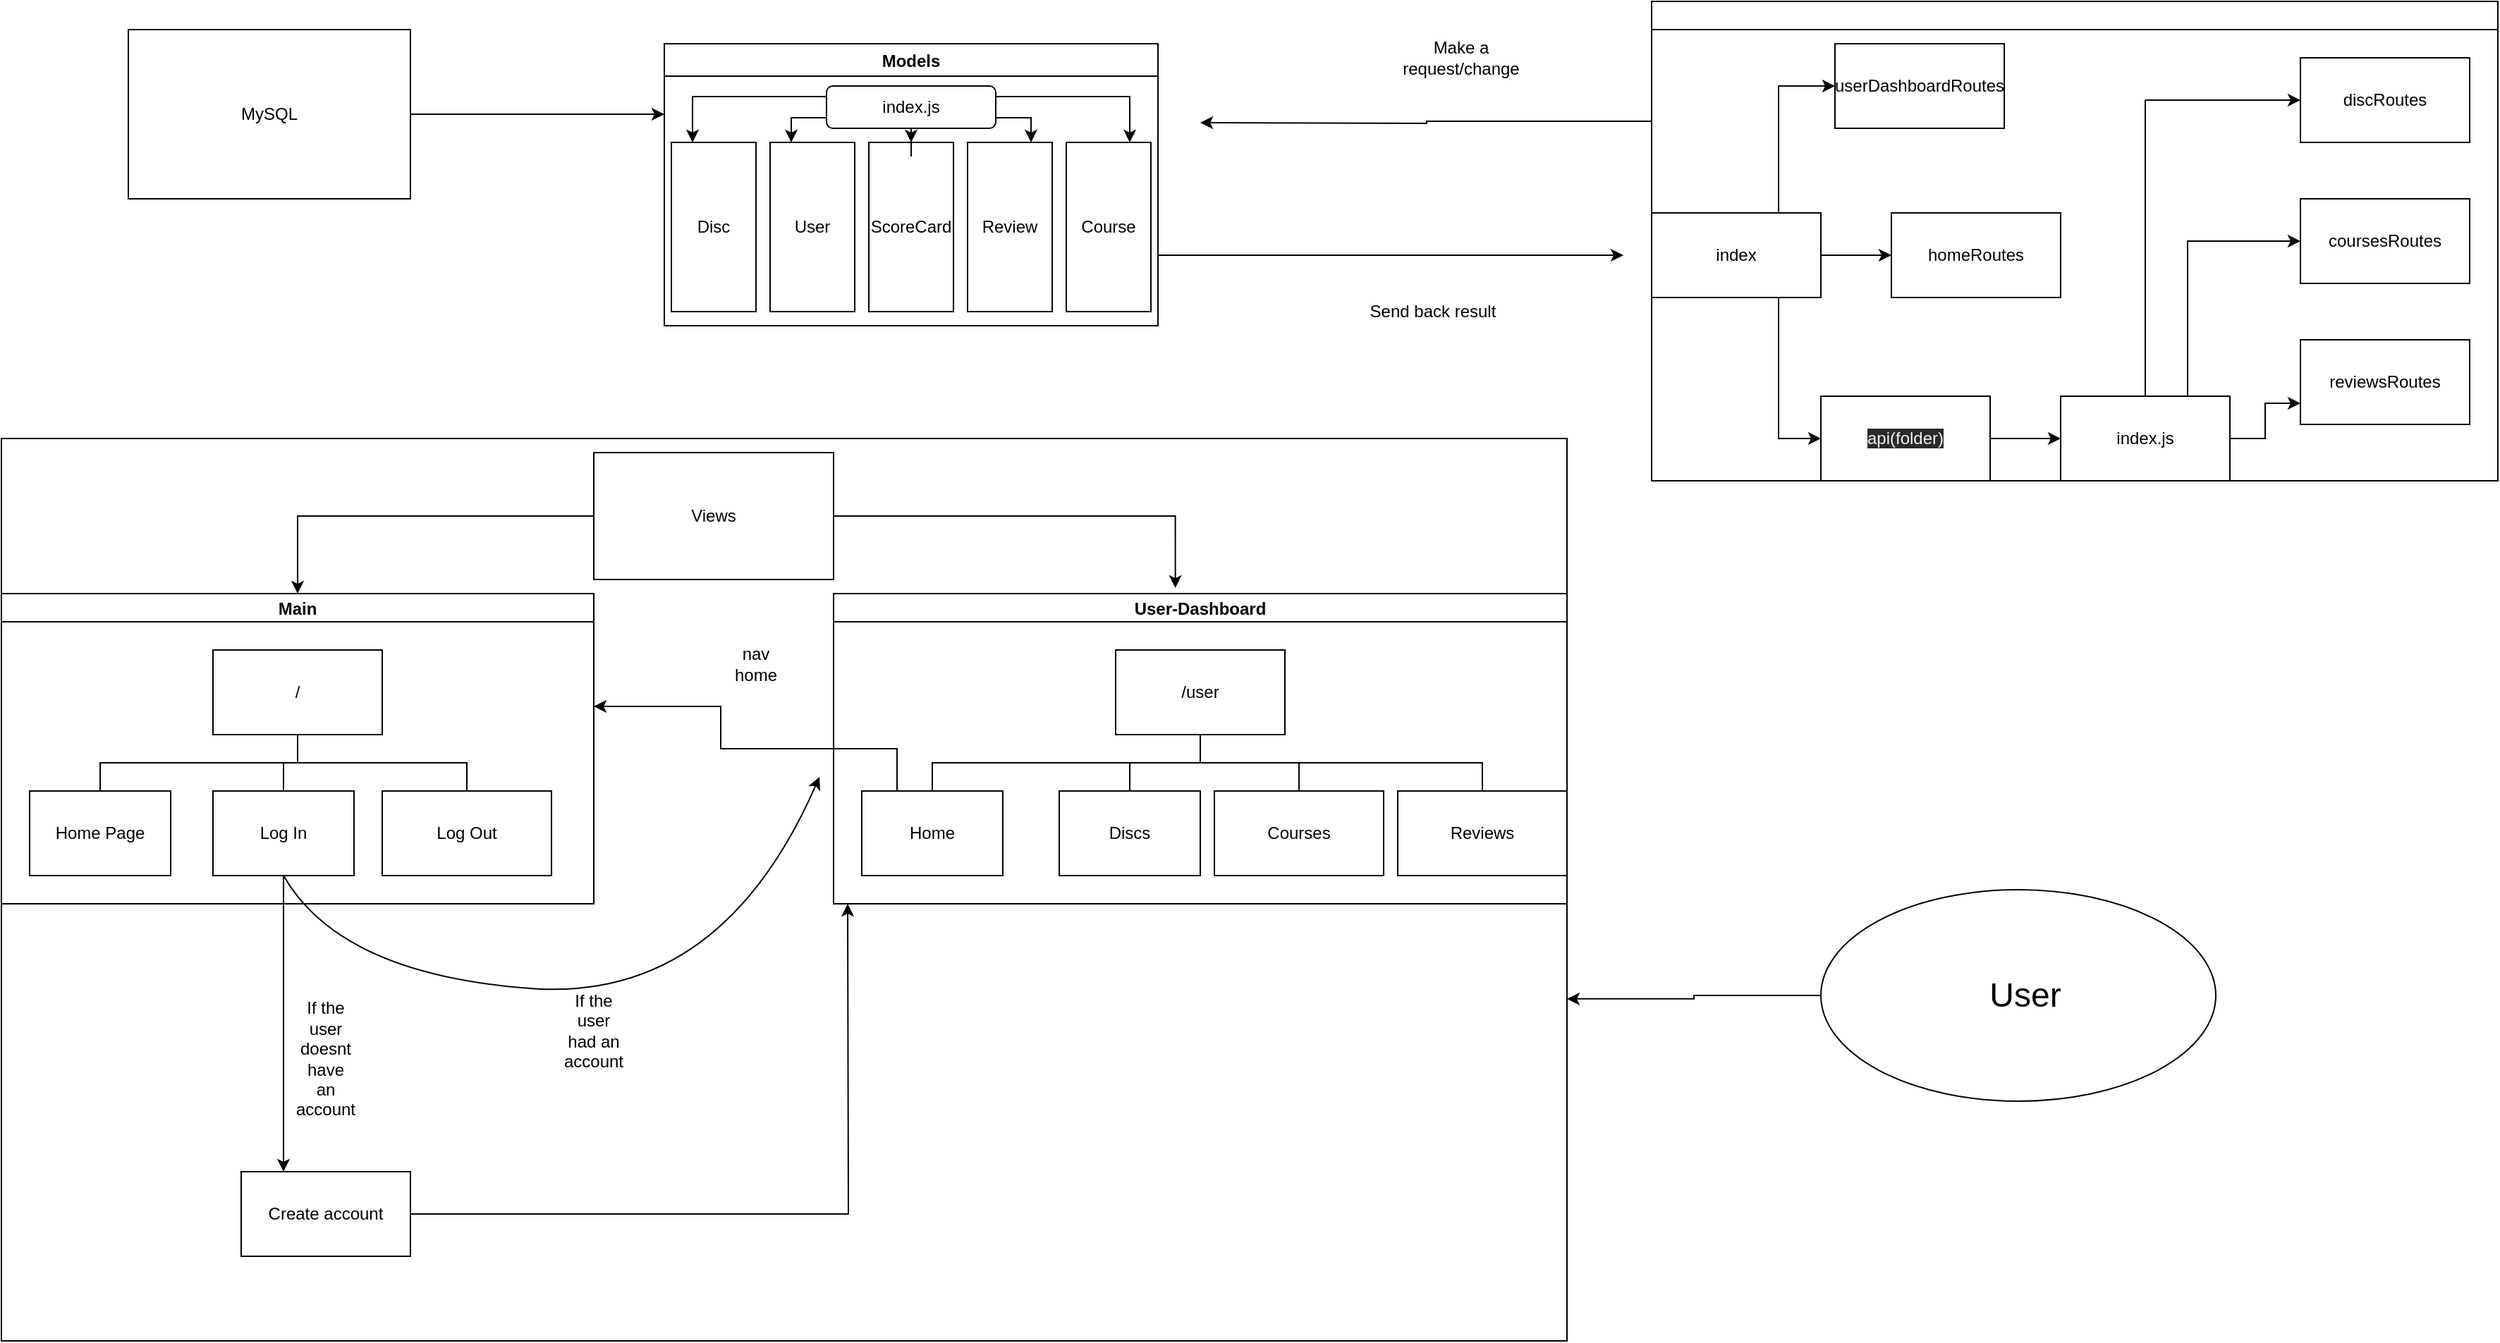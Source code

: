 <mxfile>
    <diagram id="Aul02CURU5zhmVoYF9LV" name="Page-1">
        <mxGraphModel dx="1817" dy="706" grid="1" gridSize="10" guides="1" tooltips="1" connect="1" arrows="1" fold="1" page="1" pageScale="1" pageWidth="850" pageHeight="1100" math="0" shadow="0">
            <root>
                <mxCell id="0"/>
                <mxCell id="1" parent="0"/>
                <mxCell id="65" value="" style="rounded=0;whiteSpace=wrap;html=1;fillColor=none;" parent="1" vertex="1">
                    <mxGeometry x="-820" y="330" width="1110" height="640" as="geometry"/>
                </mxCell>
                <mxCell id="94" style="edgeStyle=orthogonalEdgeStyle;rounded=0;orthogonalLoop=1;jettySize=auto;html=1;exitX=1;exitY=0.75;exitDx=0;exitDy=0;" edge="1" parent="1" source="2">
                    <mxGeometry relative="1" as="geometry">
                        <mxPoint x="330" y="200" as="targetPoint"/>
                    </mxGeometry>
                </mxCell>
                <mxCell id="2" value="Models" style="swimlane;" parent="1" vertex="1">
                    <mxGeometry x="-350" y="50" width="350" height="200" as="geometry"/>
                </mxCell>
                <mxCell id="3" value="Disc" style="rounded=0;whiteSpace=wrap;html=1;direction=south;" parent="2" vertex="1">
                    <mxGeometry x="5" y="70" width="60" height="120" as="geometry"/>
                </mxCell>
                <mxCell id="5" value="User" style="rounded=0;whiteSpace=wrap;html=1;direction=south;" parent="2" vertex="1">
                    <mxGeometry x="75" y="70" width="60" height="120" as="geometry"/>
                </mxCell>
                <mxCell id="4" value="ScoreCard" style="rounded=0;whiteSpace=wrap;html=1;direction=south;" parent="2" vertex="1">
                    <mxGeometry x="145" y="70" width="60" height="120" as="geometry"/>
                </mxCell>
                <mxCell id="6" value="Review&lt;span style=&quot;color: rgba(0 , 0 , 0 , 0) ; font-family: monospace ; font-size: 0px&quot;&gt;%3CmxGraphModel%3E%3Croot%3E%3CmxCell%20id%3D%220%22%2F%3E%3CmxCell%20id%3D%221%22%20parent%3D%220%22%2F%3E%3CmxCell%20id%3D%222%22%20value%3D%22%22%20style%3D%22rounded%3D0%3BwhiteSpace%3Dwrap%3Bhtml%3D1%3Bdirection%3Dsouth%3B%22%20vertex%3D%221%22%20parent%3D%221%22%3E%3CmxGeometry%20x%3D%2290%22%20y%3D%22120%22%20width%3D%2260%22%20height%3D%22120%22%20as%3D%22geometry%22%2F%3E%3C%2FmxCell%3E%3C%2Froot%3E%3C%2FmxGraphModel%3E&lt;/span&gt;" style="rounded=0;whiteSpace=wrap;html=1;direction=south;" parent="2" vertex="1">
                    <mxGeometry x="215" y="70" width="60" height="120" as="geometry"/>
                </mxCell>
                <mxCell id="7" value="Course" style="rounded=0;whiteSpace=wrap;html=1;direction=south;" parent="2" vertex="1">
                    <mxGeometry x="285" y="70" width="60" height="120" as="geometry"/>
                </mxCell>
                <mxCell id="50" value="" style="edgeStyle=orthogonalEdgeStyle;rounded=0;orthogonalLoop=1;jettySize=auto;html=1;" parent="2" source="49" target="4" edge="1">
                    <mxGeometry relative="1" as="geometry"/>
                </mxCell>
                <mxCell id="52" style="edgeStyle=orthogonalEdgeStyle;rounded=0;orthogonalLoop=1;jettySize=auto;html=1;exitX=0;exitY=0.25;exitDx=0;exitDy=0;entryX=0;entryY=0.75;entryDx=0;entryDy=0;" parent="2" source="49" target="3" edge="1">
                    <mxGeometry relative="1" as="geometry"/>
                </mxCell>
                <mxCell id="53" style="edgeStyle=orthogonalEdgeStyle;rounded=0;orthogonalLoop=1;jettySize=auto;html=1;exitX=0;exitY=0.75;exitDx=0;exitDy=0;entryX=0;entryY=0.75;entryDx=0;entryDy=0;" parent="2" source="49" target="5" edge="1">
                    <mxGeometry relative="1" as="geometry"/>
                </mxCell>
                <mxCell id="54" style="edgeStyle=orthogonalEdgeStyle;rounded=0;orthogonalLoop=1;jettySize=auto;html=1;exitX=1;exitY=0.75;exitDx=0;exitDy=0;entryX=0;entryY=0.25;entryDx=0;entryDy=0;" parent="2" source="49" target="6" edge="1">
                    <mxGeometry relative="1" as="geometry"/>
                </mxCell>
                <mxCell id="55" style="edgeStyle=orthogonalEdgeStyle;rounded=0;orthogonalLoop=1;jettySize=auto;html=1;exitX=1;exitY=0.25;exitDx=0;exitDy=0;entryX=0;entryY=0.25;entryDx=0;entryDy=0;" parent="2" source="49" target="7" edge="1">
                    <mxGeometry relative="1" as="geometry"/>
                </mxCell>
                <mxCell id="49" value="index.js" style="rounded=1;whiteSpace=wrap;html=1;" parent="2" vertex="1">
                    <mxGeometry x="115" y="30" width="120" height="30" as="geometry"/>
                </mxCell>
                <mxCell id="8" value="Main" style="swimlane;startSize=20;horizontal=1;containerType=tree;newEdgeStyle={&quot;edgeStyle&quot;:&quot;elbowEdgeStyle&quot;,&quot;startArrow&quot;:&quot;none&quot;,&quot;endArrow&quot;:&quot;none&quot;};" parent="1" vertex="1">
                    <mxGeometry x="-820" y="440" width="420" height="220" as="geometry"/>
                </mxCell>
                <mxCell id="9" value="" style="edgeStyle=elbowEdgeStyle;elbow=vertical;startArrow=none;endArrow=none;rounded=0;" parent="8" source="11" target="12" edge="1">
                    <mxGeometry relative="1" as="geometry"/>
                </mxCell>
                <mxCell id="10" value="" style="edgeStyle=elbowEdgeStyle;elbow=vertical;startArrow=none;endArrow=none;rounded=0;" parent="8" source="11" target="13" edge="1">
                    <mxGeometry relative="1" as="geometry"/>
                </mxCell>
                <UserObject label="/" treeRoot="1" id="11">
                    <mxCell style="whiteSpace=wrap;html=1;align=center;treeFolding=1;treeMoving=1;newEdgeStyle={&quot;edgeStyle&quot;:&quot;elbowEdgeStyle&quot;,&quot;startArrow&quot;:&quot;none&quot;,&quot;endArrow&quot;:&quot;none&quot;};" parent="8" vertex="1">
                        <mxGeometry x="150" y="40" width="120" height="60" as="geometry"/>
                    </mxCell>
                </UserObject>
                <mxCell id="12" value="Home Page" style="whiteSpace=wrap;html=1;align=center;verticalAlign=middle;treeFolding=1;treeMoving=1;newEdgeStyle={&quot;edgeStyle&quot;:&quot;elbowEdgeStyle&quot;,&quot;startArrow&quot;:&quot;none&quot;,&quot;endArrow&quot;:&quot;none&quot;};" parent="8" vertex="1">
                    <mxGeometry x="20" y="140" width="100" height="60" as="geometry"/>
                </mxCell>
                <mxCell id="13" value="Log In" style="whiteSpace=wrap;html=1;align=center;verticalAlign=middle;treeFolding=1;treeMoving=1;newEdgeStyle={&quot;edgeStyle&quot;:&quot;elbowEdgeStyle&quot;,&quot;startArrow&quot;:&quot;none&quot;,&quot;endArrow&quot;:&quot;none&quot;};" parent="8" vertex="1">
                    <mxGeometry x="150" y="140" width="100" height="60" as="geometry"/>
                </mxCell>
                <mxCell id="32" value="" style="edgeStyle=elbowEdgeStyle;rounded=0;orthogonalLoop=1;jettySize=auto;html=1;elbow=vertical;startArrow=none;endArrow=none;" parent="8" source="11" target="33" edge="1">
                    <mxGeometry relative="1" as="geometry"/>
                </mxCell>
                <UserObject label="Log Out" treeRoot="1" id="33">
                    <mxCell style="whiteSpace=wrap;html=1;align=center;treeFolding=1;treeMoving=1;newEdgeStyle={&quot;edgeStyle&quot;:&quot;elbowEdgeStyle&quot;,&quot;startArrow&quot;:&quot;none&quot;,&quot;endArrow&quot;:&quot;none&quot;};" parent="8" vertex="1">
                        <mxGeometry x="270" y="140" width="120" height="60" as="geometry"/>
                    </mxCell>
                </UserObject>
                <mxCell id="14" value="User-Dashboard" style="swimlane;startSize=20;horizontal=1;containerType=tree;newEdgeStyle={&quot;edgeStyle&quot;:&quot;elbowEdgeStyle&quot;,&quot;startArrow&quot;:&quot;none&quot;,&quot;endArrow&quot;:&quot;none&quot;};" parent="1" vertex="1">
                    <mxGeometry x="-230" y="440" width="520" height="220" as="geometry"/>
                </mxCell>
                <mxCell id="15" value="" style="edgeStyle=elbowEdgeStyle;elbow=vertical;startArrow=none;endArrow=none;rounded=0;" parent="14" source="17" target="18" edge="1">
                    <mxGeometry relative="1" as="geometry"/>
                </mxCell>
                <mxCell id="16" value="" style="edgeStyle=elbowEdgeStyle;elbow=vertical;startArrow=none;endArrow=none;rounded=0;" parent="14" source="17" target="19" edge="1">
                    <mxGeometry relative="1" as="geometry"/>
                </mxCell>
                <UserObject label="/user" treeRoot="1" id="17">
                    <mxCell style="whiteSpace=wrap;html=1;align=center;treeFolding=1;treeMoving=1;newEdgeStyle={&quot;edgeStyle&quot;:&quot;elbowEdgeStyle&quot;,&quot;startArrow&quot;:&quot;none&quot;,&quot;endArrow&quot;:&quot;none&quot;};" parent="14" vertex="1">
                        <mxGeometry x="200" y="40" width="120" height="60" as="geometry"/>
                    </mxCell>
                </UserObject>
                <mxCell id="18" value="Home" style="whiteSpace=wrap;html=1;align=center;verticalAlign=middle;treeFolding=1;treeMoving=1;newEdgeStyle={&quot;edgeStyle&quot;:&quot;elbowEdgeStyle&quot;,&quot;startArrow&quot;:&quot;none&quot;,&quot;endArrow&quot;:&quot;none&quot;};" parent="14" vertex="1">
                    <mxGeometry x="20" y="140" width="100" height="60" as="geometry"/>
                </mxCell>
                <mxCell id="19" value="Discs" style="whiteSpace=wrap;html=1;align=center;verticalAlign=middle;treeFolding=1;treeMoving=1;newEdgeStyle={&quot;edgeStyle&quot;:&quot;elbowEdgeStyle&quot;,&quot;startArrow&quot;:&quot;none&quot;,&quot;endArrow&quot;:&quot;none&quot;};" parent="14" vertex="1">
                    <mxGeometry x="160" y="140" width="100" height="60" as="geometry"/>
                </mxCell>
                <mxCell id="28" value="" style="edgeStyle=elbowEdgeStyle;rounded=0;orthogonalLoop=1;jettySize=auto;html=1;elbow=vertical;startArrow=none;endArrow=none;" parent="14" source="17" target="29" edge="1">
                    <mxGeometry relative="1" as="geometry"/>
                </mxCell>
                <UserObject label="Courses" treeRoot="1" id="29">
                    <mxCell style="whiteSpace=wrap;html=1;align=center;treeFolding=1;treeMoving=1;newEdgeStyle={&quot;edgeStyle&quot;:&quot;elbowEdgeStyle&quot;,&quot;startArrow&quot;:&quot;none&quot;,&quot;endArrow&quot;:&quot;none&quot;};" parent="14" vertex="1">
                        <mxGeometry x="270" y="140" width="120" height="60" as="geometry"/>
                    </mxCell>
                </UserObject>
                <mxCell id="30" value="" style="edgeStyle=elbowEdgeStyle;rounded=0;orthogonalLoop=1;jettySize=auto;html=1;elbow=vertical;startArrow=none;endArrow=none;" parent="14" source="17" target="31" edge="1">
                    <mxGeometry relative="1" as="geometry"/>
                </mxCell>
                <UserObject label="Reviews" treeRoot="1" id="31">
                    <mxCell style="whiteSpace=wrap;html=1;align=center;treeFolding=1;treeMoving=1;newEdgeStyle={&quot;edgeStyle&quot;:&quot;elbowEdgeStyle&quot;,&quot;startArrow&quot;:&quot;none&quot;,&quot;endArrow&quot;:&quot;none&quot;};" parent="14" vertex="1">
                        <mxGeometry x="400" y="140" width="120" height="60" as="geometry"/>
                    </mxCell>
                </UserObject>
                <mxCell id="26" style="edgeStyle=orthogonalEdgeStyle;rounded=0;orthogonalLoop=1;jettySize=auto;html=1;exitX=0;exitY=0.5;exitDx=0;exitDy=0;" parent="1" source="20" target="8" edge="1">
                    <mxGeometry relative="1" as="geometry"/>
                </mxCell>
                <mxCell id="27" style="edgeStyle=orthogonalEdgeStyle;rounded=0;orthogonalLoop=1;jettySize=auto;html=1;exitX=1;exitY=0.5;exitDx=0;exitDy=0;entryX=0.466;entryY=-0.018;entryDx=0;entryDy=0;entryPerimeter=0;" parent="1" source="20" target="14" edge="1">
                    <mxGeometry relative="1" as="geometry"/>
                </mxCell>
                <mxCell id="20" value="Views" style="rounded=0;whiteSpace=wrap;html=1;" parent="1" vertex="1">
                    <mxGeometry x="-400" y="340" width="170" height="90" as="geometry"/>
                </mxCell>
                <mxCell id="38" style="edgeStyle=orthogonalEdgeStyle;rounded=0;orthogonalLoop=1;jettySize=auto;html=1;exitX=1;exitY=0.5;exitDx=0;exitDy=0;" parent="1" source="35" edge="1">
                    <mxGeometry relative="1" as="geometry">
                        <mxPoint x="-220" y="660" as="targetPoint"/>
                    </mxGeometry>
                </mxCell>
                <mxCell id="35" value="Create account" style="rounded=0;whiteSpace=wrap;html=1;" parent="1" vertex="1">
                    <mxGeometry x="-650" y="850" width="120" height="60" as="geometry"/>
                </mxCell>
                <mxCell id="41" value="" style="curved=1;endArrow=classic;html=1;exitX=0.5;exitY=1;exitDx=0;exitDy=0;" parent="1" source="13" edge="1">
                    <mxGeometry width="50" height="50" relative="1" as="geometry">
                        <mxPoint x="-470" y="740" as="sourcePoint"/>
                        <mxPoint x="-240" y="570" as="targetPoint"/>
                        <Array as="points">
                            <mxPoint x="-580" y="710"/>
                            <mxPoint x="-310" y="730"/>
                        </Array>
                    </mxGeometry>
                </mxCell>
                <mxCell id="43" style="edgeStyle=orthogonalEdgeStyle;rounded=0;orthogonalLoop=1;jettySize=auto;html=1;exitX=0.5;exitY=1;exitDx=0;exitDy=0;entryX=0.25;entryY=0;entryDx=0;entryDy=0;" parent="1" source="13" target="35" edge="1">
                    <mxGeometry relative="1" as="geometry"/>
                </mxCell>
                <mxCell id="44" value="If the user doesnt have an account" style="text;html=1;strokeColor=none;fillColor=none;align=center;verticalAlign=middle;whiteSpace=wrap;rounded=0;" parent="1" vertex="1">
                    <mxGeometry x="-610" y="760" width="40" height="20" as="geometry"/>
                </mxCell>
                <mxCell id="45" value="If the user had an account" style="text;html=1;strokeColor=none;fillColor=none;align=center;verticalAlign=middle;whiteSpace=wrap;rounded=0;" parent="1" vertex="1">
                    <mxGeometry x="-420" y="740" width="40" height="20" as="geometry"/>
                </mxCell>
                <mxCell id="47" style="edgeStyle=orthogonalEdgeStyle;rounded=0;orthogonalLoop=1;jettySize=auto;html=1;exitX=0.25;exitY=0;exitDx=0;exitDy=0;" parent="1" source="18" edge="1">
                    <mxGeometry relative="1" as="geometry">
                        <mxPoint x="-400" y="520" as="targetPoint"/>
                        <Array as="points">
                            <mxPoint x="-185" y="550"/>
                            <mxPoint x="-310" y="550"/>
                            <mxPoint x="-310" y="520"/>
                        </Array>
                    </mxGeometry>
                </mxCell>
                <mxCell id="48" value="nav home" style="text;html=1;strokeColor=none;fillColor=none;align=center;verticalAlign=middle;whiteSpace=wrap;rounded=0;" parent="1" vertex="1">
                    <mxGeometry x="-305" y="480" width="40" height="20" as="geometry"/>
                </mxCell>
                <mxCell id="93" style="edgeStyle=orthogonalEdgeStyle;rounded=0;orthogonalLoop=1;jettySize=auto;html=1;entryX=0;entryY=0.25;entryDx=0;entryDy=0;" edge="1" parent="1" source="56" target="2">
                    <mxGeometry relative="1" as="geometry"/>
                </mxCell>
                <mxCell id="56" value="MySQL" style="rounded=0;whiteSpace=wrap;html=1;" parent="1" vertex="1">
                    <mxGeometry x="-730" y="40" width="200" height="120" as="geometry"/>
                </mxCell>
                <mxCell id="95" style="edgeStyle=orthogonalEdgeStyle;rounded=0;orthogonalLoop=1;jettySize=auto;html=1;exitX=0;exitY=0.25;exitDx=0;exitDy=0;" edge="1" parent="1" source="67">
                    <mxGeometry relative="1" as="geometry">
                        <mxPoint x="30" y="106" as="targetPoint"/>
                    </mxGeometry>
                </mxCell>
                <mxCell id="67" value="" style="swimlane;startSize=20;horizontal=1;containerType=tree;newEdgeStyle={&quot;edgeStyle&quot;:&quot;elbowEdgeStyle&quot;,&quot;startArrow&quot;:&quot;none&quot;,&quot;endArrow&quot;:&quot;none&quot;};fillColor=none;" parent="1" vertex="1">
                    <mxGeometry x="350" y="20" width="600" height="340" as="geometry"/>
                </mxCell>
                <mxCell id="87" style="edgeStyle=orthogonalEdgeStyle;rounded=0;orthogonalLoop=1;jettySize=auto;html=1;exitX=1;exitY=0.5;exitDx=0;exitDy=0;entryX=0;entryY=0.5;entryDx=0;entryDy=0;" parent="67" source="70" target="77" edge="1">
                    <mxGeometry relative="1" as="geometry"/>
                </mxCell>
                <mxCell id="88" style="edgeStyle=orthogonalEdgeStyle;rounded=0;orthogonalLoop=1;jettySize=auto;html=1;exitX=0.75;exitY=0;exitDx=0;exitDy=0;entryX=0;entryY=0.5;entryDx=0;entryDy=0;" parent="67" source="70" target="78" edge="1">
                    <mxGeometry relative="1" as="geometry"/>
                </mxCell>
                <mxCell id="89" style="edgeStyle=orthogonalEdgeStyle;rounded=0;orthogonalLoop=1;jettySize=auto;html=1;exitX=0.75;exitY=1;exitDx=0;exitDy=0;entryX=0;entryY=0.5;entryDx=0;entryDy=0;" parent="67" source="70" target="76" edge="1">
                    <mxGeometry relative="1" as="geometry"/>
                </mxCell>
                <UserObject label="index" treeRoot="1" id="70">
                    <mxCell style="whiteSpace=wrap;html=1;align=center;treeFolding=1;treeMoving=1;newEdgeStyle={&quot;edgeStyle&quot;:&quot;elbowEdgeStyle&quot;,&quot;startArrow&quot;:&quot;none&quot;,&quot;endArrow&quot;:&quot;none&quot;};" parent="67" vertex="1">
                        <mxGeometry y="150" width="120" height="60" as="geometry"/>
                    </mxCell>
                </UserObject>
                <mxCell id="86" style="edgeStyle=orthogonalEdgeStyle;rounded=0;orthogonalLoop=1;jettySize=auto;html=1;exitX=1;exitY=0.5;exitDx=0;exitDy=0;entryX=0;entryY=0.5;entryDx=0;entryDy=0;" parent="67" source="76" target="82" edge="1">
                    <mxGeometry relative="1" as="geometry"/>
                </mxCell>
                <UserObject label="&lt;span style=&quot;color: rgb(240 , 240 , 240) ; font-family: &amp;#34;helvetica&amp;#34; ; font-size: 12px ; font-style: normal ; font-weight: 400 ; letter-spacing: normal ; text-align: center ; text-indent: 0px ; text-transform: none ; word-spacing: 0px ; background-color: rgb(42 , 42 , 42) ; display: inline ; float: none&quot;&gt;api(folder)&lt;/span&gt;" treeRoot="1" id="76">
                    <mxCell style="whiteSpace=wrap;html=1;align=center;treeFolding=1;treeMoving=1;newEdgeStyle={&quot;edgeStyle&quot;:&quot;elbowEdgeStyle&quot;,&quot;startArrow&quot;:&quot;none&quot;,&quot;endArrow&quot;:&quot;none&quot;};" parent="67" vertex="1">
                        <mxGeometry x="120" y="280" width="120" height="60" as="geometry"/>
                    </mxCell>
                </UserObject>
                <mxCell id="78" value="userDashboardRoutes" style="rounded=0;whiteSpace=wrap;html=1;fillColor=none;" parent="67" vertex="1">
                    <mxGeometry x="130" y="30" width="120" height="60" as="geometry"/>
                </mxCell>
                <mxCell id="77" value="homeRoutes" style="rounded=0;whiteSpace=wrap;html=1;fillColor=none;" parent="67" vertex="1">
                    <mxGeometry x="170" y="150" width="120" height="60" as="geometry"/>
                </mxCell>
                <mxCell id="83" style="edgeStyle=orthogonalEdgeStyle;rounded=0;orthogonalLoop=1;jettySize=auto;html=1;entryX=0;entryY=0.75;entryDx=0;entryDy=0;" parent="67" source="82" target="79" edge="1">
                    <mxGeometry relative="1" as="geometry"/>
                </mxCell>
                <mxCell id="84" style="edgeStyle=orthogonalEdgeStyle;rounded=0;orthogonalLoop=1;jettySize=auto;html=1;exitX=0.75;exitY=0;exitDx=0;exitDy=0;entryX=0;entryY=0.5;entryDx=0;entryDy=0;" parent="67" source="82" target="80" edge="1">
                    <mxGeometry relative="1" as="geometry"/>
                </mxCell>
                <mxCell id="85" style="edgeStyle=orthogonalEdgeStyle;rounded=0;orthogonalLoop=1;jettySize=auto;html=1;exitX=0.5;exitY=0;exitDx=0;exitDy=0;entryX=0;entryY=0.5;entryDx=0;entryDy=0;" parent="67" source="82" target="81" edge="1">
                    <mxGeometry relative="1" as="geometry"/>
                </mxCell>
                <mxCell id="82" value="index.js" style="rounded=0;whiteSpace=wrap;html=1;fillColor=none;" parent="67" vertex="1">
                    <mxGeometry x="290" y="280" width="120" height="60" as="geometry"/>
                </mxCell>
                <mxCell id="81" value="discRoutes" style="rounded=0;whiteSpace=wrap;html=1;fillColor=none;" parent="67" vertex="1">
                    <mxGeometry x="460" y="40" width="120" height="60" as="geometry"/>
                </mxCell>
                <mxCell id="80" value="coursesRoutes" style="rounded=0;whiteSpace=wrap;html=1;fillColor=none;" parent="67" vertex="1">
                    <mxGeometry x="460" y="140" width="120" height="60" as="geometry"/>
                </mxCell>
                <mxCell id="79" value="reviewsRoutes" style="rounded=0;whiteSpace=wrap;html=1;fillColor=none;" parent="67" vertex="1">
                    <mxGeometry x="460" y="240" width="120" height="60" as="geometry"/>
                </mxCell>
                <mxCell id="91" style="edgeStyle=orthogonalEdgeStyle;rounded=0;orthogonalLoop=1;jettySize=auto;html=1;entryX=1;entryY=0.621;entryDx=0;entryDy=0;entryPerimeter=0;" parent="1" source="90" target="65" edge="1">
                    <mxGeometry relative="1" as="geometry"/>
                </mxCell>
                <mxCell id="90" value="" style="ellipse;whiteSpace=wrap;html=1;fillColor=none;" parent="1" vertex="1">
                    <mxGeometry x="470" y="650" width="280" height="150" as="geometry"/>
                </mxCell>
                <mxCell id="92" value="&lt;font style=&quot;font-size: 24px&quot;&gt;User&lt;/font&gt;" style="text;html=1;strokeColor=none;fillColor=none;align=center;verticalAlign=middle;whiteSpace=wrap;rounded=0;" parent="1" vertex="1">
                    <mxGeometry x="540" y="700" width="150" height="50" as="geometry"/>
                </mxCell>
                <mxCell id="96" value="Make a request/change" style="text;html=1;strokeColor=none;fillColor=none;align=center;verticalAlign=middle;whiteSpace=wrap;rounded=0;" vertex="1" parent="1">
                    <mxGeometry x="160" y="30" width="110" height="60" as="geometry"/>
                </mxCell>
                <mxCell id="97" value="Send back result" style="text;html=1;strokeColor=none;fillColor=none;align=center;verticalAlign=middle;whiteSpace=wrap;rounded=0;" vertex="1" parent="1">
                    <mxGeometry x="130" y="220" width="130" height="40" as="geometry"/>
                </mxCell>
            </root>
        </mxGraphModel>
    </diagram>
</mxfile>